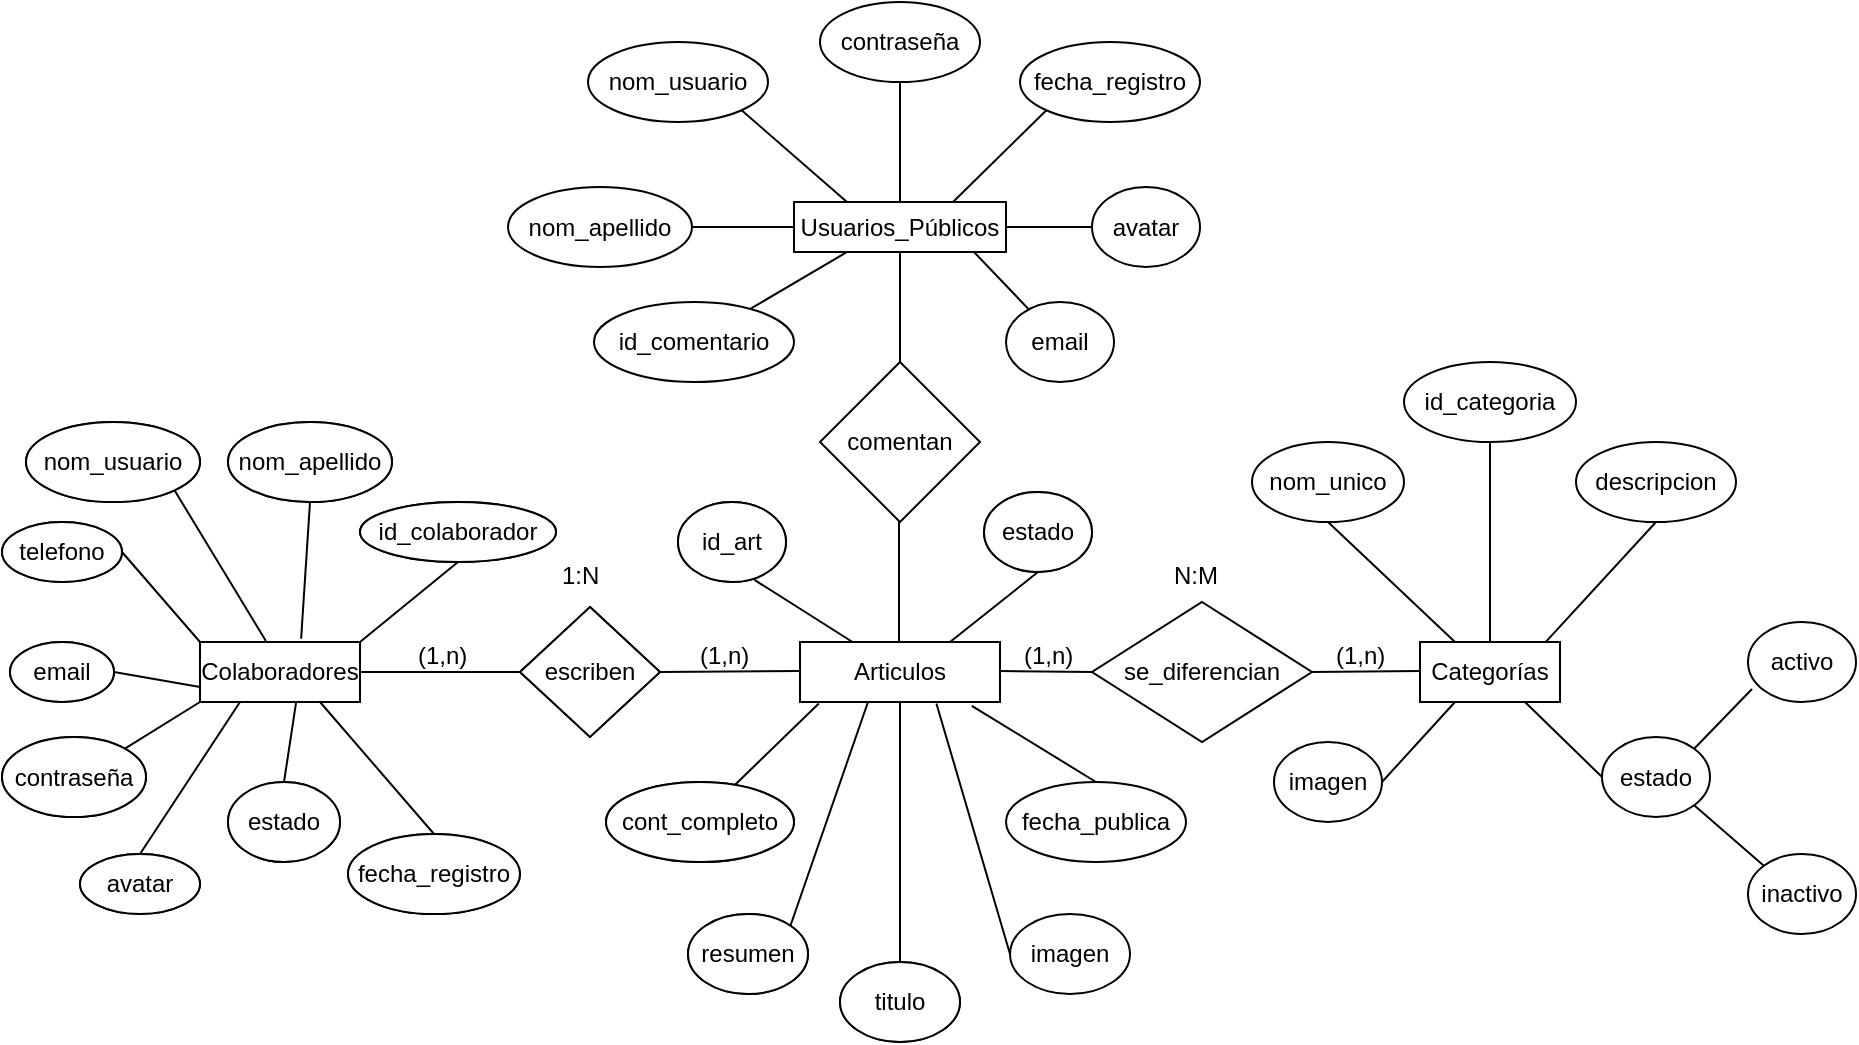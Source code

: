 <mxfile version="21.3.2" type="github">
  <diagram name="Página-1" id="A2AZRzdNG7YGyre4TQex">
    <mxGraphModel dx="840" dy="377" grid="1" gridSize="10" guides="1" tooltips="1" connect="1" arrows="1" fold="1" page="1" pageScale="0.9" pageWidth="827" pageHeight="1169" math="0" shadow="0">
      <root>
        <mxCell id="0" />
        <mxCell id="1" parent="0" />
        <mxCell id="rs0tKsxsrcfkprE51n_u-1" value="&lt;font style=&quot;vertical-align: inherit;&quot;&gt;&lt;font style=&quot;vertical-align: inherit;&quot;&gt;Articulos&lt;br&gt;&lt;/font&gt;&lt;/font&gt;" style="rounded=0;whiteSpace=wrap;html=1;" parent="1" vertex="1">
          <mxGeometry x="406" y="410" width="100" height="30" as="geometry" />
        </mxCell>
        <mxCell id="rs0tKsxsrcfkprE51n_u-2" value="&lt;font style=&quot;vertical-align: inherit;&quot;&gt;&lt;font style=&quot;vertical-align: inherit;&quot;&gt;Colaboradores&lt;br&gt;&lt;/font&gt;&lt;/font&gt;" style="rounded=0;whiteSpace=wrap;html=1;" parent="1" vertex="1">
          <mxGeometry x="106" y="410" width="80" height="30" as="geometry" />
        </mxCell>
        <mxCell id="rs0tKsxsrcfkprE51n_u-3" value="&lt;font style=&quot;vertical-align: inherit;&quot;&gt;&lt;font style=&quot;vertical-align: inherit;&quot;&gt;escriben&lt;/font&gt;&lt;/font&gt;" style="rhombus;whiteSpace=wrap;html=1;" parent="1" vertex="1">
          <mxGeometry x="266" y="392.5" width="70" height="65" as="geometry" />
        </mxCell>
        <mxCell id="rs0tKsxsrcfkprE51n_u-4" value="" style="endArrow=none;html=1;rounded=0;exitX=1;exitY=0.5;exitDx=0;exitDy=0;entryX=0;entryY=0.5;entryDx=0;entryDy=0;" parent="1" source="rs0tKsxsrcfkprE51n_u-2" target="rs0tKsxsrcfkprE51n_u-3" edge="1">
          <mxGeometry width="50" height="50" relative="1" as="geometry">
            <mxPoint x="466" y="480" as="sourcePoint" />
            <mxPoint x="516" y="430" as="targetPoint" />
          </mxGeometry>
        </mxCell>
        <mxCell id="rs0tKsxsrcfkprE51n_u-5" value="" style="endArrow=none;html=1;rounded=0;exitX=1;exitY=0.5;exitDx=0;exitDy=0;" parent="1" source="rs0tKsxsrcfkprE51n_u-3" edge="1">
          <mxGeometry width="50" height="50" relative="1" as="geometry">
            <mxPoint x="356" y="440" as="sourcePoint" />
            <mxPoint x="406" y="424.5" as="targetPoint" />
          </mxGeometry>
        </mxCell>
        <mxCell id="rs0tKsxsrcfkprE51n_u-7" value="&lt;font style=&quot;vertical-align: inherit;&quot;&gt;&lt;font style=&quot;vertical-align: inherit;&quot;&gt;&lt;font style=&quot;vertical-align: inherit;&quot;&gt;&lt;font style=&quot;vertical-align: inherit;&quot;&gt;Categorías&lt;/font&gt;&lt;/font&gt;&lt;/font&gt;&lt;/font&gt;" style="rounded=0;whiteSpace=wrap;html=1;" parent="1" vertex="1">
          <mxGeometry x="716" y="410" width="70" height="30" as="geometry" />
        </mxCell>
        <mxCell id="rs0tKsxsrcfkprE51n_u-8" value="&lt;font style=&quot;vertical-align: inherit;&quot;&gt;&lt;font style=&quot;vertical-align: inherit;&quot;&gt;&lt;font style=&quot;vertical-align: inherit;&quot;&gt;&lt;font style=&quot;vertical-align: inherit;&quot;&gt;se_&lt;/font&gt;&lt;/font&gt;&lt;font style=&quot;vertical-align: inherit;&quot;&gt;&lt;font style=&quot;vertical-align: inherit;&quot;&gt;diferencian&lt;/font&gt;&lt;/font&gt;&lt;br&gt;&lt;/font&gt;&lt;/font&gt;" style="rhombus;whiteSpace=wrap;html=1;" parent="1" vertex="1">
          <mxGeometry x="552" y="390" width="110" height="70" as="geometry" />
        </mxCell>
        <mxCell id="rs0tKsxsrcfkprE51n_u-9" value="" style="endArrow=none;html=1;rounded=0;entryX=0;entryY=0.5;entryDx=0;entryDy=0;" parent="1" target="rs0tKsxsrcfkprE51n_u-8" edge="1">
          <mxGeometry width="50" height="50" relative="1" as="geometry">
            <mxPoint x="506" y="424.5" as="sourcePoint" />
            <mxPoint x="570" y="424.5" as="targetPoint" />
          </mxGeometry>
        </mxCell>
        <mxCell id="rs0tKsxsrcfkprE51n_u-10" value="" style="endArrow=none;html=1;rounded=0;exitX=1;exitY=0.5;exitDx=0;exitDy=0;entryX=0;entryY=0.5;entryDx=0;entryDy=0;" parent="1" source="rs0tKsxsrcfkprE51n_u-8" edge="1">
          <mxGeometry width="50" height="50" relative="1" as="geometry">
            <mxPoint x="636" y="424.5" as="sourcePoint" />
            <mxPoint x="716" y="424.5" as="targetPoint" />
          </mxGeometry>
        </mxCell>
        <mxCell id="xDFB3Ory7UrKhzPc2jqz-2" value="&lt;font style=&quot;vertical-align: inherit;&quot;&gt;&lt;font style=&quot;vertical-align: inherit;&quot;&gt;&lt;font style=&quot;vertical-align: inherit;&quot;&gt;&lt;font style=&quot;vertical-align: inherit;&quot;&gt;Usuarios_&lt;/font&gt;&lt;/font&gt;&lt;font style=&quot;vertical-align: inherit;&quot;&gt;&lt;font style=&quot;vertical-align: inherit;&quot;&gt;Públicos&lt;/font&gt;&lt;/font&gt;&lt;br&gt;&lt;/font&gt;&lt;/font&gt;" style="whiteSpace=wrap;html=1;rounded=0;" parent="1" vertex="1">
          <mxGeometry x="403" y="190" width="106" height="25" as="geometry" />
        </mxCell>
        <mxCell id="xDFB3Ory7UrKhzPc2jqz-4" value="&lt;font style=&quot;vertical-align: inherit;&quot;&gt;&lt;font style=&quot;vertical-align: inherit;&quot;&gt;comentan&lt;/font&gt;&lt;/font&gt;" style="rhombus;whiteSpace=wrap;html=1;" parent="1" vertex="1">
          <mxGeometry x="416" y="270" width="80" height="80" as="geometry" />
        </mxCell>
        <mxCell id="xDFB3Ory7UrKhzPc2jqz-5" value="" style="endArrow=none;html=1;rounded=0;exitX=0.5;exitY=1;exitDx=0;exitDy=0;entryX=0.5;entryY=0;entryDx=0;entryDy=0;" parent="1" source="xDFB3Ory7UrKhzPc2jqz-2" target="xDFB3Ory7UrKhzPc2jqz-4" edge="1">
          <mxGeometry width="50" height="50" relative="1" as="geometry">
            <mxPoint x="412" y="360" as="sourcePoint" />
            <mxPoint x="462" y="310" as="targetPoint" />
          </mxGeometry>
        </mxCell>
        <mxCell id="xDFB3Ory7UrKhzPc2jqz-6" value="" style="endArrow=none;html=1;rounded=0;exitX=0.5;exitY=1;exitDx=0;exitDy=0;entryX=0.495;entryY=0;entryDx=0;entryDy=0;entryPerimeter=0;" parent="1" target="rs0tKsxsrcfkprE51n_u-1" edge="1">
          <mxGeometry width="50" height="50" relative="1" as="geometry">
            <mxPoint x="455.5" y="350" as="sourcePoint" />
            <mxPoint x="455.5" y="405" as="targetPoint" />
          </mxGeometry>
        </mxCell>
        <mxCell id="xDFB3Ory7UrKhzPc2jqz-7" value="&lt;font style=&quot;vertical-align: inherit;&quot;&gt;&lt;font style=&quot;vertical-align: inherit;&quot;&gt;telefono&lt;/font&gt;&lt;/font&gt;" style="ellipse;whiteSpace=wrap;html=1;" parent="1" vertex="1">
          <mxGeometry x="7" y="350" width="60" height="30" as="geometry" />
        </mxCell>
        <mxCell id="xDFB3Ory7UrKhzPc2jqz-8" value="&lt;font style=&quot;vertical-align: inherit;&quot;&gt;&lt;font style=&quot;vertical-align: inherit;&quot;&gt;id_colaborador&lt;/font&gt;&lt;/font&gt;" style="ellipse;whiteSpace=wrap;html=1;" parent="1" vertex="1">
          <mxGeometry x="186" y="340" width="98" height="30" as="geometry" />
        </mxCell>
        <mxCell id="xDFB3Ory7UrKhzPc2jqz-9" value="&lt;font style=&quot;vertical-align: inherit;&quot;&gt;&lt;font style=&quot;vertical-align: inherit;&quot;&gt;nom_apellido&lt;br&gt;&lt;/font&gt;&lt;/font&gt;" style="ellipse;whiteSpace=wrap;html=1;" parent="1" vertex="1">
          <mxGeometry x="120" y="300" width="82" height="40" as="geometry" />
        </mxCell>
        <mxCell id="xDFB3Ory7UrKhzPc2jqz-10" value="&lt;font style=&quot;vertical-align: inherit;&quot;&gt;&lt;font style=&quot;vertical-align: inherit;&quot;&gt;fecha_registro&lt;br&gt;&lt;/font&gt;&lt;/font&gt;" style="ellipse;whiteSpace=wrap;html=1;" parent="1" vertex="1">
          <mxGeometry x="180" y="506" width="86" height="40" as="geometry" />
        </mxCell>
        <mxCell id="xDFB3Ory7UrKhzPc2jqz-11" value="&lt;font style=&quot;vertical-align: inherit;&quot;&gt;&lt;font style=&quot;vertical-align: inherit;&quot;&gt;estado&lt;/font&gt;&lt;/font&gt;" style="ellipse;whiteSpace=wrap;html=1;" parent="1" vertex="1">
          <mxGeometry x="120" y="480" width="56" height="40" as="geometry" />
        </mxCell>
        <mxCell id="xDFB3Ory7UrKhzPc2jqz-12" value="&lt;font style=&quot;vertical-align: inherit;&quot;&gt;&lt;font style=&quot;vertical-align: inherit;&quot;&gt;contraseña&lt;/font&gt;&lt;/font&gt;" style="ellipse;whiteSpace=wrap;html=1;" parent="1" vertex="1">
          <mxGeometry x="7" y="457.5" width="72" height="40" as="geometry" />
        </mxCell>
        <mxCell id="xDFB3Ory7UrKhzPc2jqz-13" value="&lt;font style=&quot;vertical-align: inherit;&quot;&gt;&lt;font style=&quot;vertical-align: inherit;&quot;&gt;nom_usuario&lt;/font&gt;&lt;/font&gt;" style="ellipse;whiteSpace=wrap;html=1;" parent="1" vertex="1">
          <mxGeometry x="19" y="300" width="87" height="40" as="geometry" />
        </mxCell>
        <mxCell id="xDFB3Ory7UrKhzPc2jqz-14" value="&lt;font style=&quot;vertical-align: inherit;&quot;&gt;&lt;font style=&quot;vertical-align: inherit;&quot;&gt;email&lt;/font&gt;&lt;/font&gt;" style="ellipse;whiteSpace=wrap;html=1;" parent="1" vertex="1">
          <mxGeometry x="11" y="410" width="52" height="30" as="geometry" />
        </mxCell>
        <mxCell id="xDFB3Ory7UrKhzPc2jqz-15" value="&lt;font style=&quot;vertical-align: inherit;&quot;&gt;&lt;font style=&quot;vertical-align: inherit;&quot;&gt;avatar&lt;/font&gt;&lt;/font&gt;" style="ellipse;whiteSpace=wrap;html=1;" parent="1" vertex="1">
          <mxGeometry x="46" y="516" width="60" height="30" as="geometry" />
        </mxCell>
        <mxCell id="xDFB3Ory7UrKhzPc2jqz-19" value="" style="endArrow=none;html=1;rounded=0;exitX=1;exitY=0;exitDx=0;exitDy=0;entryX=0.5;entryY=1;entryDx=0;entryDy=0;" parent="1" source="rs0tKsxsrcfkprE51n_u-2" target="xDFB3Ory7UrKhzPc2jqz-8" edge="1">
          <mxGeometry width="50" height="50" relative="1" as="geometry">
            <mxPoint x="186" y="410" as="sourcePoint" />
            <mxPoint x="236" y="360" as="targetPoint" />
          </mxGeometry>
        </mxCell>
        <mxCell id="xDFB3Ory7UrKhzPc2jqz-21" value="" style="endArrow=none;html=1;rounded=0;entryX=0.5;entryY=1;entryDx=0;entryDy=0;exitX=0.632;exitY=-0.055;exitDx=0;exitDy=0;exitPerimeter=0;" parent="1" source="rs0tKsxsrcfkprE51n_u-2" target="xDFB3Ory7UrKhzPc2jqz-9" edge="1">
          <mxGeometry width="50" height="50" relative="1" as="geometry">
            <mxPoint x="450" y="430" as="sourcePoint" />
            <mxPoint x="500" y="380" as="targetPoint" />
          </mxGeometry>
        </mxCell>
        <mxCell id="xDFB3Ory7UrKhzPc2jqz-22" value="" style="endArrow=none;html=1;rounded=0;entryX=1;entryY=1;entryDx=0;entryDy=0;exitX=0.412;exitY=-0.016;exitDx=0;exitDy=0;exitPerimeter=0;" parent="1" source="rs0tKsxsrcfkprE51n_u-2" target="xDFB3Ory7UrKhzPc2jqz-13" edge="1">
          <mxGeometry width="50" height="50" relative="1" as="geometry">
            <mxPoint x="167" y="418" as="sourcePoint" />
            <mxPoint x="171" y="350" as="targetPoint" />
          </mxGeometry>
        </mxCell>
        <mxCell id="xDFB3Ory7UrKhzPc2jqz-23" value="" style="endArrow=none;html=1;rounded=0;entryX=1;entryY=0.5;entryDx=0;entryDy=0;exitX=0;exitY=0;exitDx=0;exitDy=0;" parent="1" source="rs0tKsxsrcfkprE51n_u-2" target="xDFB3Ory7UrKhzPc2jqz-7" edge="1">
          <mxGeometry width="50" height="50" relative="1" as="geometry">
            <mxPoint x="177" y="428" as="sourcePoint" />
            <mxPoint x="181" y="360" as="targetPoint" />
          </mxGeometry>
        </mxCell>
        <mxCell id="xDFB3Ory7UrKhzPc2jqz-24" value="" style="endArrow=none;html=1;rounded=0;entryX=1;entryY=0.5;entryDx=0;entryDy=0;exitX=0;exitY=0.75;exitDx=0;exitDy=0;" parent="1" source="rs0tKsxsrcfkprE51n_u-2" target="xDFB3Ory7UrKhzPc2jqz-14" edge="1">
          <mxGeometry width="50" height="50" relative="1" as="geometry">
            <mxPoint x="187" y="438" as="sourcePoint" />
            <mxPoint x="191" y="370" as="targetPoint" />
          </mxGeometry>
        </mxCell>
        <mxCell id="xDFB3Ory7UrKhzPc2jqz-25" value="" style="endArrow=none;html=1;rounded=0;entryX=1;entryY=0;entryDx=0;entryDy=0;exitX=0;exitY=1;exitDx=0;exitDy=0;" parent="1" source="rs0tKsxsrcfkprE51n_u-2" target="xDFB3Ory7UrKhzPc2jqz-12" edge="1">
          <mxGeometry width="50" height="50" relative="1" as="geometry">
            <mxPoint x="110" y="460" as="sourcePoint" />
            <mxPoint x="201" y="380" as="targetPoint" />
          </mxGeometry>
        </mxCell>
        <mxCell id="xDFB3Ory7UrKhzPc2jqz-26" value="" style="endArrow=none;html=1;rounded=0;entryX=0.25;entryY=1;entryDx=0;entryDy=0;exitX=0.5;exitY=0;exitDx=0;exitDy=0;" parent="1" source="xDFB3Ory7UrKhzPc2jqz-15" target="rs0tKsxsrcfkprE51n_u-2" edge="1">
          <mxGeometry width="50" height="50" relative="1" as="geometry">
            <mxPoint x="207" y="458" as="sourcePoint" />
            <mxPoint x="211" y="390" as="targetPoint" />
          </mxGeometry>
        </mxCell>
        <mxCell id="xDFB3Ory7UrKhzPc2jqz-27" value="" style="endArrow=none;html=1;rounded=0;entryX=0.603;entryY=0.965;entryDx=0;entryDy=0;exitX=0.5;exitY=0;exitDx=0;exitDy=0;entryPerimeter=0;" parent="1" source="xDFB3Ory7UrKhzPc2jqz-11" target="rs0tKsxsrcfkprE51n_u-2" edge="1">
          <mxGeometry width="50" height="50" relative="1" as="geometry">
            <mxPoint x="217" y="468" as="sourcePoint" />
            <mxPoint x="221" y="400" as="targetPoint" />
          </mxGeometry>
        </mxCell>
        <mxCell id="xDFB3Ory7UrKhzPc2jqz-28" value="" style="endArrow=none;html=1;rounded=0;exitX=0.5;exitY=0;exitDx=0;exitDy=0;entryX=0.75;entryY=1;entryDx=0;entryDy=0;" parent="1" source="xDFB3Ory7UrKhzPc2jqz-10" target="rs0tKsxsrcfkprE51n_u-2" edge="1">
          <mxGeometry width="50" height="50" relative="1" as="geometry">
            <mxPoint x="227" y="478" as="sourcePoint" />
            <mxPoint x="210" y="450" as="targetPoint" />
          </mxGeometry>
        </mxCell>
        <mxCell id="xDFB3Ory7UrKhzPc2jqz-29" value="&lt;font style=&quot;vertical-align: inherit;&quot;&gt;&lt;font style=&quot;vertical-align: inherit;&quot;&gt;&lt;font style=&quot;vertical-align: inherit;&quot;&gt;&lt;font style=&quot;vertical-align: inherit;&quot;&gt;cont_completo&lt;/font&gt;&lt;/font&gt;&lt;/font&gt;&lt;/font&gt;" style="ellipse;whiteSpace=wrap;html=1;" parent="1" vertex="1">
          <mxGeometry x="309" y="480" width="94" height="40" as="geometry" />
        </mxCell>
        <mxCell id="xDFB3Ory7UrKhzPc2jqz-31" value="&lt;font style=&quot;vertical-align: inherit;&quot;&gt;&lt;font style=&quot;vertical-align: inherit;&quot;&gt;&lt;font style=&quot;vertical-align: inherit;&quot;&gt;&lt;font style=&quot;vertical-align: inherit;&quot;&gt;resumen&lt;/font&gt;&lt;/font&gt;&lt;/font&gt;&lt;/font&gt;" style="ellipse;whiteSpace=wrap;html=1;" parent="1" vertex="1">
          <mxGeometry x="350" y="546" width="60" height="40" as="geometry" />
        </mxCell>
        <mxCell id="xDFB3Ory7UrKhzPc2jqz-32" value="&lt;font style=&quot;vertical-align: inherit;&quot;&gt;&lt;font style=&quot;vertical-align: inherit;&quot;&gt;&lt;font style=&quot;vertical-align: inherit;&quot;&gt;&lt;font style=&quot;vertical-align: inherit;&quot;&gt;imagen&lt;/font&gt;&lt;/font&gt;&lt;/font&gt;&lt;/font&gt;" style="ellipse;whiteSpace=wrap;html=1;" parent="1" vertex="1">
          <mxGeometry x="511" y="546" width="60" height="40" as="geometry" />
        </mxCell>
        <mxCell id="xDFB3Ory7UrKhzPc2jqz-33" value="&lt;font style=&quot;vertical-align: inherit;&quot;&gt;&lt;font style=&quot;vertical-align: inherit;&quot;&gt;&lt;font style=&quot;vertical-align: inherit;&quot;&gt;&lt;font style=&quot;vertical-align: inherit;&quot;&gt;fecha_publica&lt;/font&gt;&lt;/font&gt;&lt;/font&gt;&lt;/font&gt;" style="ellipse;whiteSpace=wrap;html=1;" parent="1" vertex="1">
          <mxGeometry x="509" y="480" width="90" height="40" as="geometry" />
        </mxCell>
        <mxCell id="xDFB3Ory7UrKhzPc2jqz-34" value="&lt;font style=&quot;vertical-align: inherit;&quot;&gt;&lt;font style=&quot;vertical-align: inherit;&quot;&gt;&lt;font style=&quot;vertical-align: inherit;&quot;&gt;&lt;font style=&quot;vertical-align: inherit;&quot;&gt;titulo&lt;/font&gt;&lt;/font&gt;&lt;/font&gt;&lt;/font&gt;" style="ellipse;whiteSpace=wrap;html=1;" parent="1" vertex="1">
          <mxGeometry x="426" y="570" width="60" height="40" as="geometry" />
        </mxCell>
        <mxCell id="xDFB3Ory7UrKhzPc2jqz-35" value="&lt;font style=&quot;vertical-align: inherit;&quot;&gt;&lt;font style=&quot;vertical-align: inherit;&quot;&gt;id_art&lt;/font&gt;&lt;/font&gt;" style="ellipse;whiteSpace=wrap;html=1;" parent="1" vertex="1">
          <mxGeometry x="345" y="340" width="54" height="40" as="geometry" />
        </mxCell>
        <mxCell id="xDFB3Ory7UrKhzPc2jqz-36" value="&lt;font style=&quot;vertical-align: inherit;&quot;&gt;&lt;font style=&quot;vertical-align: inherit;&quot;&gt;&lt;font style=&quot;vertical-align: inherit;&quot;&gt;&lt;font style=&quot;vertical-align: inherit;&quot;&gt;estado&lt;/font&gt;&lt;/font&gt;&lt;/font&gt;&lt;/font&gt;" style="ellipse;whiteSpace=wrap;html=1;" parent="1" vertex="1">
          <mxGeometry x="498" y="335" width="54" height="40" as="geometry" />
        </mxCell>
        <mxCell id="xDFB3Ory7UrKhzPc2jqz-37" value="" style="endArrow=none;html=1;rounded=0;entryX=0.708;entryY=0.974;entryDx=0;entryDy=0;entryPerimeter=0;" parent="1" source="rs0tKsxsrcfkprE51n_u-1" target="xDFB3Ory7UrKhzPc2jqz-35" edge="1">
          <mxGeometry width="50" height="50" relative="1" as="geometry">
            <mxPoint x="450" y="520" as="sourcePoint" />
            <mxPoint x="500" y="470" as="targetPoint" />
          </mxGeometry>
        </mxCell>
        <mxCell id="xDFB3Ory7UrKhzPc2jqz-38" value="" style="endArrow=none;html=1;rounded=0;entryX=0.681;entryY=0.047;entryDx=0;entryDy=0;entryPerimeter=0;exitX=0.094;exitY=1.024;exitDx=0;exitDy=0;exitPerimeter=0;" parent="1" source="rs0tKsxsrcfkprE51n_u-1" target="xDFB3Ory7UrKhzPc2jqz-29" edge="1">
          <mxGeometry width="50" height="50" relative="1" as="geometry">
            <mxPoint x="400" y="440" as="sourcePoint" />
            <mxPoint x="404" y="399" as="targetPoint" />
          </mxGeometry>
        </mxCell>
        <mxCell id="xDFB3Ory7UrKhzPc2jqz-39" value="" style="endArrow=none;html=1;rounded=0;entryX=1;entryY=0;entryDx=0;entryDy=0;" parent="1" target="xDFB3Ory7UrKhzPc2jqz-31" edge="1">
          <mxGeometry width="50" height="50" relative="1" as="geometry">
            <mxPoint x="440" y="440" as="sourcePoint" />
            <mxPoint x="414" y="409" as="targetPoint" />
          </mxGeometry>
        </mxCell>
        <mxCell id="xDFB3Ory7UrKhzPc2jqz-40" value="" style="endArrow=none;html=1;rounded=0;entryX=0.5;entryY=0;entryDx=0;entryDy=0;exitX=0.5;exitY=1;exitDx=0;exitDy=0;" parent="1" source="rs0tKsxsrcfkprE51n_u-1" target="xDFB3Ory7UrKhzPc2jqz-34" edge="1">
          <mxGeometry width="50" height="50" relative="1" as="geometry">
            <mxPoint x="450" y="450" as="sourcePoint" />
            <mxPoint x="417" y="536" as="targetPoint" />
          </mxGeometry>
        </mxCell>
        <mxCell id="xDFB3Ory7UrKhzPc2jqz-41" value="" style="endArrow=none;html=1;rounded=0;entryX=0;entryY=0.5;entryDx=0;entryDy=0;exitX=0.682;exitY=1.024;exitDx=0;exitDy=0;exitPerimeter=0;" parent="1" source="rs0tKsxsrcfkprE51n_u-1" target="xDFB3Ory7UrKhzPc2jqz-32" edge="1">
          <mxGeometry width="50" height="50" relative="1" as="geometry">
            <mxPoint x="466" y="450" as="sourcePoint" />
            <mxPoint x="466" y="530" as="targetPoint" />
          </mxGeometry>
        </mxCell>
        <mxCell id="xDFB3Ory7UrKhzPc2jqz-42" value="" style="endArrow=none;html=1;rounded=0;entryX=0.5;entryY=0;entryDx=0;entryDy=0;exitX=0.859;exitY=1.063;exitDx=0;exitDy=0;exitPerimeter=0;" parent="1" source="rs0tKsxsrcfkprE51n_u-1" target="xDFB3Ory7UrKhzPc2jqz-33" edge="1">
          <mxGeometry width="50" height="50" relative="1" as="geometry">
            <mxPoint x="476" y="460" as="sourcePoint" />
            <mxPoint x="476" y="540" as="targetPoint" />
          </mxGeometry>
        </mxCell>
        <mxCell id="xDFB3Ory7UrKhzPc2jqz-43" value="" style="endArrow=none;html=1;rounded=0;entryX=0.5;entryY=1;entryDx=0;entryDy=0;exitX=0.75;exitY=0;exitDx=0;exitDy=0;" parent="1" source="rs0tKsxsrcfkprE51n_u-1" target="xDFB3Ory7UrKhzPc2jqz-36" edge="1">
          <mxGeometry width="50" height="50" relative="1" as="geometry">
            <mxPoint x="502" y="452" as="sourcePoint" />
            <mxPoint x="551" y="470" as="targetPoint" />
          </mxGeometry>
        </mxCell>
        <mxCell id="xDFB3Ory7UrKhzPc2jqz-44" value="&lt;font style=&quot;vertical-align: inherit;&quot;&gt;&lt;font style=&quot;vertical-align: inherit;&quot;&gt;&lt;font style=&quot;vertical-align: inherit;&quot;&gt;&lt;font style=&quot;vertical-align: inherit;&quot;&gt;descripcion&lt;/font&gt;&lt;/font&gt;&lt;/font&gt;&lt;/font&gt;" style="ellipse;whiteSpace=wrap;html=1;" parent="1" vertex="1">
          <mxGeometry x="794" y="310" width="80" height="40" as="geometry" />
        </mxCell>
        <mxCell id="xDFB3Ory7UrKhzPc2jqz-45" value="&lt;font style=&quot;vertical-align: inherit;&quot;&gt;&lt;font style=&quot;vertical-align: inherit;&quot;&gt;&lt;font style=&quot;vertical-align: inherit;&quot;&gt;&lt;font style=&quot;vertical-align: inherit;&quot;&gt;imagen&lt;/font&gt;&lt;/font&gt;&lt;/font&gt;&lt;/font&gt;" style="ellipse;whiteSpace=wrap;html=1;" parent="1" vertex="1">
          <mxGeometry x="643" y="460" width="54" height="40" as="geometry" />
        </mxCell>
        <mxCell id="xDFB3Ory7UrKhzPc2jqz-46" value="&lt;font style=&quot;vertical-align: inherit;&quot;&gt;&lt;font style=&quot;vertical-align: inherit;&quot;&gt;&lt;font style=&quot;vertical-align: inherit;&quot;&gt;&lt;font style=&quot;vertical-align: inherit;&quot;&gt;nom_unico&lt;/font&gt;&lt;/font&gt;&lt;/font&gt;&lt;/font&gt;" style="ellipse;whiteSpace=wrap;html=1;" parent="1" vertex="1">
          <mxGeometry x="632" y="310" width="76" height="40" as="geometry" />
        </mxCell>
        <mxCell id="xDFB3Ory7UrKhzPc2jqz-47" value="&lt;font style=&quot;vertical-align: inherit;&quot;&gt;&lt;font style=&quot;vertical-align: inherit;&quot;&gt;&lt;font style=&quot;vertical-align: inherit;&quot;&gt;&lt;font style=&quot;vertical-align: inherit;&quot;&gt;id_categoria&lt;/font&gt;&lt;/font&gt;&lt;/font&gt;&lt;/font&gt;" style="ellipse;whiteSpace=wrap;html=1;" parent="1" vertex="1">
          <mxGeometry x="708" y="270" width="86" height="40" as="geometry" />
        </mxCell>
        <mxCell id="xDFB3Ory7UrKhzPc2jqz-48" value="&lt;font style=&quot;vertical-align: inherit;&quot;&gt;&lt;font style=&quot;vertical-align: inherit;&quot;&gt;&lt;font style=&quot;vertical-align: inherit;&quot;&gt;&lt;font style=&quot;vertical-align: inherit;&quot;&gt;estado&lt;br&gt;&lt;/font&gt;&lt;/font&gt;&lt;/font&gt;&lt;/font&gt;" style="ellipse;whiteSpace=wrap;html=1;" parent="1" vertex="1">
          <mxGeometry x="807" y="457.5" width="54" height="40" as="geometry" />
        </mxCell>
        <mxCell id="xDFB3Ory7UrKhzPc2jqz-49" style="edgeStyle=orthogonalEdgeStyle;rounded=0;orthogonalLoop=1;jettySize=auto;html=1;exitX=0.5;exitY=1;exitDx=0;exitDy=0;" parent="1" source="xDFB3Ory7UrKhzPc2jqz-44" target="xDFB3Ory7UrKhzPc2jqz-44" edge="1">
          <mxGeometry relative="1" as="geometry" />
        </mxCell>
        <mxCell id="xDFB3Ory7UrKhzPc2jqz-50" value="" style="endArrow=none;html=1;rounded=0;exitX=1;exitY=0.5;exitDx=0;exitDy=0;entryX=0.25;entryY=1;entryDx=0;entryDy=0;" parent="1" source="xDFB3Ory7UrKhzPc2jqz-45" target="rs0tKsxsrcfkprE51n_u-7" edge="1">
          <mxGeometry width="50" height="50" relative="1" as="geometry">
            <mxPoint x="450" y="290" as="sourcePoint" />
            <mxPoint x="500" y="240" as="targetPoint" />
          </mxGeometry>
        </mxCell>
        <mxCell id="xDFB3Ory7UrKhzPc2jqz-51" value="" style="endArrow=none;html=1;rounded=0;exitX=0.75;exitY=1;exitDx=0;exitDy=0;entryX=0;entryY=0.5;entryDx=0;entryDy=0;" parent="1" source="rs0tKsxsrcfkprE51n_u-7" target="xDFB3Ory7UrKhzPc2jqz-48" edge="1">
          <mxGeometry width="50" height="50" relative="1" as="geometry">
            <mxPoint x="524" y="230" as="sourcePoint" />
            <mxPoint x="589" y="230" as="targetPoint" />
          </mxGeometry>
        </mxCell>
        <mxCell id="xDFB3Ory7UrKhzPc2jqz-53" value="" style="endArrow=none;html=1;rounded=0;exitX=0.5;exitY=1;exitDx=0;exitDy=0;entryX=0.5;entryY=0;entryDx=0;entryDy=0;" parent="1" source="xDFB3Ory7UrKhzPc2jqz-47" target="rs0tKsxsrcfkprE51n_u-7" edge="1">
          <mxGeometry width="50" height="50" relative="1" as="geometry">
            <mxPoint x="529" y="223" as="sourcePoint" />
            <mxPoint x="590" y="223" as="targetPoint" />
          </mxGeometry>
        </mxCell>
        <mxCell id="xDFB3Ory7UrKhzPc2jqz-54" value="" style="endArrow=none;html=1;rounded=0;exitX=0.866;exitY=0.082;exitDx=0;exitDy=0;entryX=0.5;entryY=1;entryDx=0;entryDy=0;exitPerimeter=0;" parent="1" source="rs0tKsxsrcfkprE51n_u-7" target="xDFB3Ory7UrKhzPc2jqz-44" edge="1">
          <mxGeometry width="50" height="50" relative="1" as="geometry">
            <mxPoint x="539" y="233" as="sourcePoint" />
            <mxPoint x="600" y="233" as="targetPoint" />
          </mxGeometry>
        </mxCell>
        <mxCell id="xDFB3Ory7UrKhzPc2jqz-55" value="" style="endArrow=none;html=1;rounded=0;exitX=0.5;exitY=1;exitDx=0;exitDy=0;entryX=0.25;entryY=0;entryDx=0;entryDy=0;" parent="1" source="xDFB3Ory7UrKhzPc2jqz-46" target="rs0tKsxsrcfkprE51n_u-7" edge="1">
          <mxGeometry width="50" height="50" relative="1" as="geometry">
            <mxPoint x="549" y="243" as="sourcePoint" />
            <mxPoint x="610" y="243" as="targetPoint" />
          </mxGeometry>
        </mxCell>
        <mxCell id="xDFB3Ory7UrKhzPc2jqz-58" value="&lt;font style=&quot;vertical-align: inherit;&quot;&gt;&lt;font style=&quot;vertical-align: inherit;&quot;&gt;contraseña&lt;/font&gt;&lt;/font&gt;" style="ellipse;whiteSpace=wrap;html=1;" parent="1" vertex="1">
          <mxGeometry x="416" y="90" width="80" height="40" as="geometry" />
        </mxCell>
        <mxCell id="xDFB3Ory7UrKhzPc2jqz-59" value="&lt;font style=&quot;vertical-align: inherit;&quot;&gt;&lt;font style=&quot;vertical-align: inherit;&quot;&gt;fecha_registro&lt;/font&gt;&lt;/font&gt;" style="ellipse;whiteSpace=wrap;html=1;" parent="1" vertex="1">
          <mxGeometry x="516" y="110" width="90" height="40" as="geometry" />
        </mxCell>
        <mxCell id="xDFB3Ory7UrKhzPc2jqz-60" value="&lt;font style=&quot;vertical-align: inherit;&quot;&gt;&lt;font style=&quot;vertical-align: inherit;&quot;&gt;&lt;font style=&quot;vertical-align: inherit;&quot;&gt;&lt;font style=&quot;vertical-align: inherit;&quot;&gt;nom_usuario&lt;/font&gt;&lt;/font&gt;&lt;/font&gt;&lt;/font&gt;" style="ellipse;whiteSpace=wrap;html=1;" parent="1" vertex="1">
          <mxGeometry x="300" y="110" width="90" height="40" as="geometry" />
        </mxCell>
        <mxCell id="xDFB3Ory7UrKhzPc2jqz-61" value="&lt;font style=&quot;vertical-align: inherit;&quot;&gt;&lt;font style=&quot;vertical-align: inherit;&quot;&gt;&lt;font style=&quot;vertical-align: inherit;&quot;&gt;&lt;font style=&quot;vertical-align: inherit;&quot;&gt;avatar&lt;/font&gt;&lt;/font&gt;&lt;/font&gt;&lt;/font&gt;" style="ellipse;whiteSpace=wrap;html=1;" parent="1" vertex="1">
          <mxGeometry x="552" y="182.5" width="54" height="40" as="geometry" />
        </mxCell>
        <mxCell id="xDFB3Ory7UrKhzPc2jqz-62" value="&lt;font style=&quot;vertical-align: inherit;&quot;&gt;&lt;font style=&quot;vertical-align: inherit;&quot;&gt;&lt;font style=&quot;vertical-align: inherit;&quot;&gt;&lt;font style=&quot;vertical-align: inherit;&quot;&gt;nom_apellido&lt;/font&gt;&lt;/font&gt;&lt;/font&gt;&lt;/font&gt;" style="ellipse;whiteSpace=wrap;html=1;" parent="1" vertex="1">
          <mxGeometry x="260" y="182.5" width="92" height="40" as="geometry" />
        </mxCell>
        <mxCell id="xDFB3Ory7UrKhzPc2jqz-63" value="&lt;font style=&quot;vertical-align: inherit;&quot;&gt;&lt;font style=&quot;vertical-align: inherit;&quot;&gt;&lt;font style=&quot;vertical-align: inherit;&quot;&gt;&lt;font style=&quot;vertical-align: inherit;&quot;&gt;id_comentario&lt;/font&gt;&lt;/font&gt;&lt;/font&gt;&lt;/font&gt;" style="ellipse;whiteSpace=wrap;html=1;" parent="1" vertex="1">
          <mxGeometry x="303" y="240" width="100" height="40" as="geometry" />
        </mxCell>
        <mxCell id="xDFB3Ory7UrKhzPc2jqz-64" value="&lt;font style=&quot;vertical-align: inherit;&quot;&gt;&lt;font style=&quot;vertical-align: inherit;&quot;&gt;&lt;font style=&quot;vertical-align: inherit;&quot;&gt;&lt;font style=&quot;vertical-align: inherit;&quot;&gt;email&lt;/font&gt;&lt;/font&gt;&lt;/font&gt;&lt;/font&gt;" style="ellipse;whiteSpace=wrap;html=1;" parent="1" vertex="1">
          <mxGeometry x="509" y="240" width="54" height="40" as="geometry" />
        </mxCell>
        <mxCell id="PwEmLtScyYfI6uZzphjo-1" value="" style="endArrow=none;html=1;rounded=0;entryX=0.25;entryY=1;entryDx=0;entryDy=0;" parent="1" source="xDFB3Ory7UrKhzPc2jqz-63" target="xDFB3Ory7UrKhzPc2jqz-2" edge="1">
          <mxGeometry width="50" height="50" relative="1" as="geometry">
            <mxPoint x="410" y="250" as="sourcePoint" />
            <mxPoint x="460" y="200" as="targetPoint" />
          </mxGeometry>
        </mxCell>
        <mxCell id="PwEmLtScyYfI6uZzphjo-2" value="" style="endArrow=none;html=1;rounded=0;entryX=0;entryY=0.5;entryDx=0;entryDy=0;exitX=1;exitY=0.5;exitDx=0;exitDy=0;" parent="1" source="xDFB3Ory7UrKhzPc2jqz-62" target="xDFB3Ory7UrKhzPc2jqz-2" edge="1">
          <mxGeometry width="50" height="50" relative="1" as="geometry">
            <mxPoint x="379" y="258" as="sourcePoint" />
            <mxPoint x="440" y="225" as="targetPoint" />
          </mxGeometry>
        </mxCell>
        <mxCell id="PwEmLtScyYfI6uZzphjo-3" value="" style="endArrow=none;html=1;rounded=0;entryX=0.25;entryY=0;entryDx=0;entryDy=0;exitX=1;exitY=1;exitDx=0;exitDy=0;" parent="1" source="xDFB3Ory7UrKhzPc2jqz-60" target="xDFB3Ory7UrKhzPc2jqz-2" edge="1">
          <mxGeometry width="50" height="50" relative="1" as="geometry">
            <mxPoint x="362" y="213" as="sourcePoint" />
            <mxPoint x="413" y="213" as="targetPoint" />
          </mxGeometry>
        </mxCell>
        <mxCell id="PwEmLtScyYfI6uZzphjo-4" value="" style="endArrow=none;html=1;rounded=0;entryX=0.5;entryY=0;entryDx=0;entryDy=0;exitX=0.5;exitY=1;exitDx=0;exitDy=0;" parent="1" source="xDFB3Ory7UrKhzPc2jqz-58" target="xDFB3Ory7UrKhzPc2jqz-2" edge="1">
          <mxGeometry width="50" height="50" relative="1" as="geometry">
            <mxPoint x="408" y="124" as="sourcePoint" />
            <mxPoint x="440" y="200" as="targetPoint" />
          </mxGeometry>
        </mxCell>
        <mxCell id="PwEmLtScyYfI6uZzphjo-5" value="" style="endArrow=none;html=1;rounded=0;entryX=0.75;entryY=0;entryDx=0;entryDy=0;exitX=0;exitY=1;exitDx=0;exitDy=0;" parent="1" source="xDFB3Ory7UrKhzPc2jqz-59" target="xDFB3Ory7UrKhzPc2jqz-2" edge="1">
          <mxGeometry width="50" height="50" relative="1" as="geometry">
            <mxPoint x="418" y="134" as="sourcePoint" />
            <mxPoint x="450" y="210" as="targetPoint" />
          </mxGeometry>
        </mxCell>
        <mxCell id="PwEmLtScyYfI6uZzphjo-6" value="" style="endArrow=none;html=1;rounded=0;entryX=1;entryY=0.5;entryDx=0;entryDy=0;exitX=0;exitY=0.5;exitDx=0;exitDy=0;" parent="1" source="xDFB3Ory7UrKhzPc2jqz-61" target="xDFB3Ory7UrKhzPc2jqz-2" edge="1">
          <mxGeometry width="50" height="50" relative="1" as="geometry">
            <mxPoint x="428" y="144" as="sourcePoint" />
            <mxPoint x="460" y="220" as="targetPoint" />
          </mxGeometry>
        </mxCell>
        <mxCell id="PwEmLtScyYfI6uZzphjo-7" value="" style="endArrow=none;html=1;rounded=0;exitX=0.849;exitY=1;exitDx=0;exitDy=0;exitPerimeter=0;" parent="1" source="xDFB3Ory7UrKhzPc2jqz-2" target="xDFB3Ory7UrKhzPc2jqz-64" edge="1">
          <mxGeometry width="50" height="50" relative="1" as="geometry">
            <mxPoint x="438" y="154" as="sourcePoint" />
            <mxPoint x="470" y="230" as="targetPoint" />
          </mxGeometry>
        </mxCell>
        <mxCell id="PwEmLtScyYfI6uZzphjo-8" value="&lt;font style=&quot;vertical-align: inherit;&quot;&gt;&lt;font style=&quot;vertical-align: inherit;&quot;&gt;&lt;font style=&quot;vertical-align: inherit;&quot;&gt;&lt;font style=&quot;vertical-align: inherit;&quot;&gt;Categorías&lt;/font&gt;&lt;/font&gt;&lt;/font&gt;&lt;/font&gt;" style="rounded=0;whiteSpace=wrap;html=1;" parent="1" vertex="1">
          <mxGeometry x="716" y="410" width="70" height="30" as="geometry" />
        </mxCell>
        <mxCell id="PwEmLtScyYfI6uZzphjo-9" value="&lt;font style=&quot;vertical-align: inherit;&quot;&gt;&lt;font style=&quot;vertical-align: inherit;&quot;&gt;nom_usuario&lt;/font&gt;&lt;/font&gt;" style="ellipse;whiteSpace=wrap;html=1;" parent="1" vertex="1">
          <mxGeometry x="19" y="300" width="87" height="40" as="geometry" />
        </mxCell>
        <mxCell id="PwEmLtScyYfI6uZzphjo-10" value="&lt;font style=&quot;vertical-align: inherit;&quot;&gt;&lt;font style=&quot;vertical-align: inherit;&quot;&gt;nom_apellido&lt;br&gt;&lt;/font&gt;&lt;/font&gt;" style="ellipse;whiteSpace=wrap;html=1;" parent="1" vertex="1">
          <mxGeometry x="120" y="300" width="82" height="40" as="geometry" />
        </mxCell>
        <mxCell id="PwEmLtScyYfI6uZzphjo-11" value="&lt;font style=&quot;vertical-align: inherit;&quot;&gt;&lt;font style=&quot;vertical-align: inherit;&quot;&gt;id_colaborador&lt;/font&gt;&lt;/font&gt;" style="ellipse;whiteSpace=wrap;html=1;" parent="1" vertex="1">
          <mxGeometry x="186" y="340" width="98" height="30" as="geometry" />
        </mxCell>
        <mxCell id="PwEmLtScyYfI6uZzphjo-12" value="&lt;font style=&quot;vertical-align: inherit;&quot;&gt;&lt;font style=&quot;vertical-align: inherit;&quot;&gt;Colaboradores&lt;br&gt;&lt;/font&gt;&lt;/font&gt;" style="rounded=0;whiteSpace=wrap;html=1;" parent="1" vertex="1">
          <mxGeometry x="106" y="410" width="80" height="30" as="geometry" />
        </mxCell>
        <mxCell id="PwEmLtScyYfI6uZzphjo-13" value="&lt;font style=&quot;vertical-align: inherit;&quot;&gt;&lt;font style=&quot;vertical-align: inherit;&quot;&gt;telefono&lt;/font&gt;&lt;/font&gt;" style="ellipse;whiteSpace=wrap;html=1;" parent="1" vertex="1">
          <mxGeometry x="7" y="350" width="60" height="30" as="geometry" />
        </mxCell>
        <mxCell id="PwEmLtScyYfI6uZzphjo-14" value="&lt;font style=&quot;vertical-align: inherit;&quot;&gt;&lt;font style=&quot;vertical-align: inherit;&quot;&gt;email&lt;/font&gt;&lt;/font&gt;" style="ellipse;whiteSpace=wrap;html=1;" parent="1" vertex="1">
          <mxGeometry x="11" y="410" width="52" height="30" as="geometry" />
        </mxCell>
        <mxCell id="PwEmLtScyYfI6uZzphjo-15" value="&lt;font style=&quot;vertical-align: inherit;&quot;&gt;&lt;font style=&quot;vertical-align: inherit;&quot;&gt;contraseña&lt;/font&gt;&lt;/font&gt;" style="ellipse;whiteSpace=wrap;html=1;" parent="1" vertex="1">
          <mxGeometry x="7" y="457.5" width="72" height="40" as="geometry" />
        </mxCell>
        <mxCell id="PwEmLtScyYfI6uZzphjo-16" value="&lt;font style=&quot;vertical-align: inherit;&quot;&gt;&lt;font style=&quot;vertical-align: inherit;&quot;&gt;avatar&lt;/font&gt;&lt;/font&gt;" style="ellipse;whiteSpace=wrap;html=1;" parent="1" vertex="1">
          <mxGeometry x="46" y="516" width="60" height="30" as="geometry" />
        </mxCell>
        <mxCell id="PwEmLtScyYfI6uZzphjo-17" value="&lt;font style=&quot;vertical-align: inherit;&quot;&gt;&lt;font style=&quot;vertical-align: inherit;&quot;&gt;estado&lt;/font&gt;&lt;/font&gt;" style="ellipse;whiteSpace=wrap;html=1;" parent="1" vertex="1">
          <mxGeometry x="120" y="480" width="56" height="40" as="geometry" />
        </mxCell>
        <mxCell id="PwEmLtScyYfI6uZzphjo-18" value="&lt;font style=&quot;vertical-align: inherit;&quot;&gt;&lt;font style=&quot;vertical-align: inherit;&quot;&gt;fecha_registro&lt;br&gt;&lt;/font&gt;&lt;/font&gt;" style="ellipse;whiteSpace=wrap;html=1;" parent="1" vertex="1">
          <mxGeometry x="180" y="506" width="86" height="40" as="geometry" />
        </mxCell>
        <mxCell id="PwEmLtScyYfI6uZzphjo-19" value="&lt;font style=&quot;vertical-align: inherit;&quot;&gt;&lt;font style=&quot;vertical-align: inherit;&quot;&gt;escriben&lt;/font&gt;&lt;/font&gt;" style="rhombus;whiteSpace=wrap;html=1;" parent="1" vertex="1">
          <mxGeometry x="266" y="392.5" width="70" height="65" as="geometry" />
        </mxCell>
        <mxCell id="PwEmLtScyYfI6uZzphjo-20" value="&lt;font style=&quot;vertical-align: inherit;&quot;&gt;&lt;font style=&quot;vertical-align: inherit;&quot;&gt;&lt;font style=&quot;vertical-align: inherit;&quot;&gt;&lt;font style=&quot;vertical-align: inherit;&quot;&gt;cont_completo&lt;/font&gt;&lt;/font&gt;&lt;/font&gt;&lt;/font&gt;" style="ellipse;whiteSpace=wrap;html=1;" parent="1" vertex="1">
          <mxGeometry x="309" y="480" width="94" height="40" as="geometry" />
        </mxCell>
        <mxCell id="PwEmLtScyYfI6uZzphjo-21" value="&lt;font style=&quot;vertical-align: inherit;&quot;&gt;&lt;font style=&quot;vertical-align: inherit;&quot;&gt;id_art&lt;/font&gt;&lt;/font&gt;" style="ellipse;whiteSpace=wrap;html=1;" parent="1" vertex="1">
          <mxGeometry x="345" y="340" width="54" height="40" as="geometry" />
        </mxCell>
        <mxCell id="PwEmLtScyYfI6uZzphjo-22" value="&lt;font style=&quot;vertical-align: inherit;&quot;&gt;&lt;font style=&quot;vertical-align: inherit;&quot;&gt;Articulos&lt;br&gt;&lt;/font&gt;&lt;/font&gt;" style="rounded=0;whiteSpace=wrap;html=1;" parent="1" vertex="1">
          <mxGeometry x="406" y="410" width="100" height="30" as="geometry" />
        </mxCell>
        <mxCell id="PwEmLtScyYfI6uZzphjo-23" value="&lt;font style=&quot;vertical-align: inherit;&quot;&gt;&lt;font style=&quot;vertical-align: inherit;&quot;&gt;&lt;font style=&quot;vertical-align: inherit;&quot;&gt;&lt;font style=&quot;vertical-align: inherit;&quot;&gt;estado&lt;/font&gt;&lt;/font&gt;&lt;/font&gt;&lt;/font&gt;" style="ellipse;whiteSpace=wrap;html=1;" parent="1" vertex="1">
          <mxGeometry x="498" y="335" width="54" height="40" as="geometry" />
        </mxCell>
        <mxCell id="PwEmLtScyYfI6uZzphjo-24" value="&lt;font style=&quot;vertical-align: inherit;&quot;&gt;&lt;font style=&quot;vertical-align: inherit;&quot;&gt;&lt;font style=&quot;vertical-align: inherit;&quot;&gt;&lt;font style=&quot;vertical-align: inherit;&quot;&gt;resumen&lt;/font&gt;&lt;/font&gt;&lt;/font&gt;&lt;/font&gt;" style="ellipse;whiteSpace=wrap;html=1;" parent="1" vertex="1">
          <mxGeometry x="350" y="546" width="60" height="40" as="geometry" />
        </mxCell>
        <mxCell id="PwEmLtScyYfI6uZzphjo-25" value="&lt;font style=&quot;vertical-align: inherit;&quot;&gt;&lt;font style=&quot;vertical-align: inherit;&quot;&gt;&lt;font style=&quot;vertical-align: inherit;&quot;&gt;&lt;font style=&quot;vertical-align: inherit;&quot;&gt;titulo&lt;/font&gt;&lt;/font&gt;&lt;/font&gt;&lt;/font&gt;" style="ellipse;whiteSpace=wrap;html=1;" parent="1" vertex="1">
          <mxGeometry x="426" y="570" width="60" height="40" as="geometry" />
        </mxCell>
        <mxCell id="zYKiR7HsrVDPGhHbbEy6-1" value="(1,n)" style="text;html=1;strokeColor=none;fillColor=none;spacing=5;spacingTop=-20;whiteSpace=wrap;overflow=hidden;rounded=0;" vertex="1" parent="1">
          <mxGeometry x="351" y="420" width="39" height="30" as="geometry" />
        </mxCell>
        <mxCell id="zYKiR7HsrVDPGhHbbEy6-2" value="(1,n)" style="text;html=1;strokeColor=none;fillColor=none;spacing=5;spacingTop=-20;whiteSpace=wrap;overflow=hidden;rounded=0;" vertex="1" parent="1">
          <mxGeometry x="210" y="420" width="39" height="30" as="geometry" />
        </mxCell>
        <mxCell id="zYKiR7HsrVDPGhHbbEy6-7" value="1:N" style="text;html=1;strokeColor=none;fillColor=none;spacing=5;spacingTop=-20;whiteSpace=wrap;overflow=hidden;rounded=0;" vertex="1" parent="1">
          <mxGeometry x="281.5" y="380" width="39" height="30" as="geometry" />
        </mxCell>
        <mxCell id="zYKiR7HsrVDPGhHbbEy6-8" value="(1,n)" style="text;html=1;strokeColor=none;fillColor=none;spacing=5;spacingTop=-20;whiteSpace=wrap;overflow=hidden;rounded=0;" vertex="1" parent="1">
          <mxGeometry x="513" y="420" width="39" height="30" as="geometry" />
        </mxCell>
        <mxCell id="zYKiR7HsrVDPGhHbbEy6-9" value="(1,n)" style="text;html=1;strokeColor=none;fillColor=none;spacing=5;spacingTop=-20;whiteSpace=wrap;overflow=hidden;rounded=0;" vertex="1" parent="1">
          <mxGeometry x="669" y="420" width="39" height="30" as="geometry" />
        </mxCell>
        <mxCell id="zYKiR7HsrVDPGhHbbEy6-10" value="N:M" style="text;html=1;strokeColor=none;fillColor=none;spacing=5;spacingTop=-20;whiteSpace=wrap;overflow=hidden;rounded=0;" vertex="1" parent="1">
          <mxGeometry x="587.5" y="380" width="39" height="30" as="geometry" />
        </mxCell>
        <mxCell id="zYKiR7HsrVDPGhHbbEy6-11" value="&lt;font style=&quot;vertical-align: inherit;&quot;&gt;&lt;font style=&quot;vertical-align: inherit;&quot;&gt;&lt;font style=&quot;vertical-align: inherit;&quot;&gt;&lt;font style=&quot;vertical-align: inherit;&quot;&gt;inactivo&lt;br&gt;&lt;/font&gt;&lt;/font&gt;&lt;/font&gt;&lt;/font&gt;" style="ellipse;whiteSpace=wrap;html=1;" vertex="1" parent="1">
          <mxGeometry x="880" y="516" width="54" height="40" as="geometry" />
        </mxCell>
        <mxCell id="zYKiR7HsrVDPGhHbbEy6-12" value="&lt;font style=&quot;vertical-align: inherit;&quot;&gt;&lt;font style=&quot;vertical-align: inherit;&quot;&gt;&lt;font style=&quot;vertical-align: inherit;&quot;&gt;&lt;font style=&quot;vertical-align: inherit;&quot;&gt;activo&lt;br&gt;&lt;/font&gt;&lt;/font&gt;&lt;/font&gt;&lt;/font&gt;" style="ellipse;whiteSpace=wrap;html=1;" vertex="1" parent="1">
          <mxGeometry x="880" y="400" width="54" height="40" as="geometry" />
        </mxCell>
        <mxCell id="zYKiR7HsrVDPGhHbbEy6-13" value="" style="endArrow=none;html=1;rounded=0;exitX=1;exitY=0;exitDx=0;exitDy=0;entryX=0.037;entryY=0.838;entryDx=0;entryDy=0;entryPerimeter=0;" edge="1" parent="1" source="xDFB3Ory7UrKhzPc2jqz-48" target="zYKiR7HsrVDPGhHbbEy6-12">
          <mxGeometry width="50" height="50" relative="1" as="geometry">
            <mxPoint x="920" y="376" as="sourcePoint" />
            <mxPoint x="958" y="414" as="targetPoint" />
          </mxGeometry>
        </mxCell>
        <mxCell id="zYKiR7HsrVDPGhHbbEy6-14" value="" style="endArrow=none;html=1;rounded=0;exitX=1;exitY=1;exitDx=0;exitDy=0;entryX=0;entryY=0;entryDx=0;entryDy=0;" edge="1" parent="1" source="xDFB3Ory7UrKhzPc2jqz-48" target="zYKiR7HsrVDPGhHbbEy6-11">
          <mxGeometry width="50" height="50" relative="1" as="geometry">
            <mxPoint x="794" y="500" as="sourcePoint" />
            <mxPoint x="832" y="538" as="targetPoint" />
          </mxGeometry>
        </mxCell>
      </root>
    </mxGraphModel>
  </diagram>
</mxfile>
